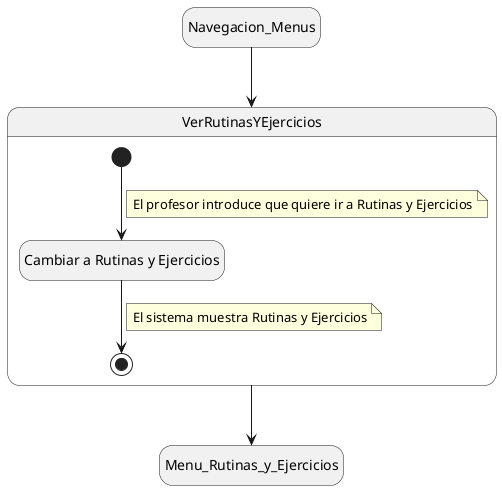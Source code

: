 @startuml VerRutinasYEjercicios
hide empty description

state Navegacion_Menus
state Menu_Rutinas_y_Ejercicios

state VerRutinasYEjercicios{
    state Cambiar as "Cambiar a Rutinas y Ejercicios"
    [*] --> Cambiar
    note on link
        El profesor introduce que quiere ir a Rutinas y Ejercicios
    end note
    Cambiar --> [*]
    note on link
        El sistema muestra Rutinas y Ejercicios
    end note
}

Navegacion_Menus --> VerRutinasYEjercicios
VerRutinasYEjercicios --> Menu_Rutinas_y_Ejercicios
@enduml
